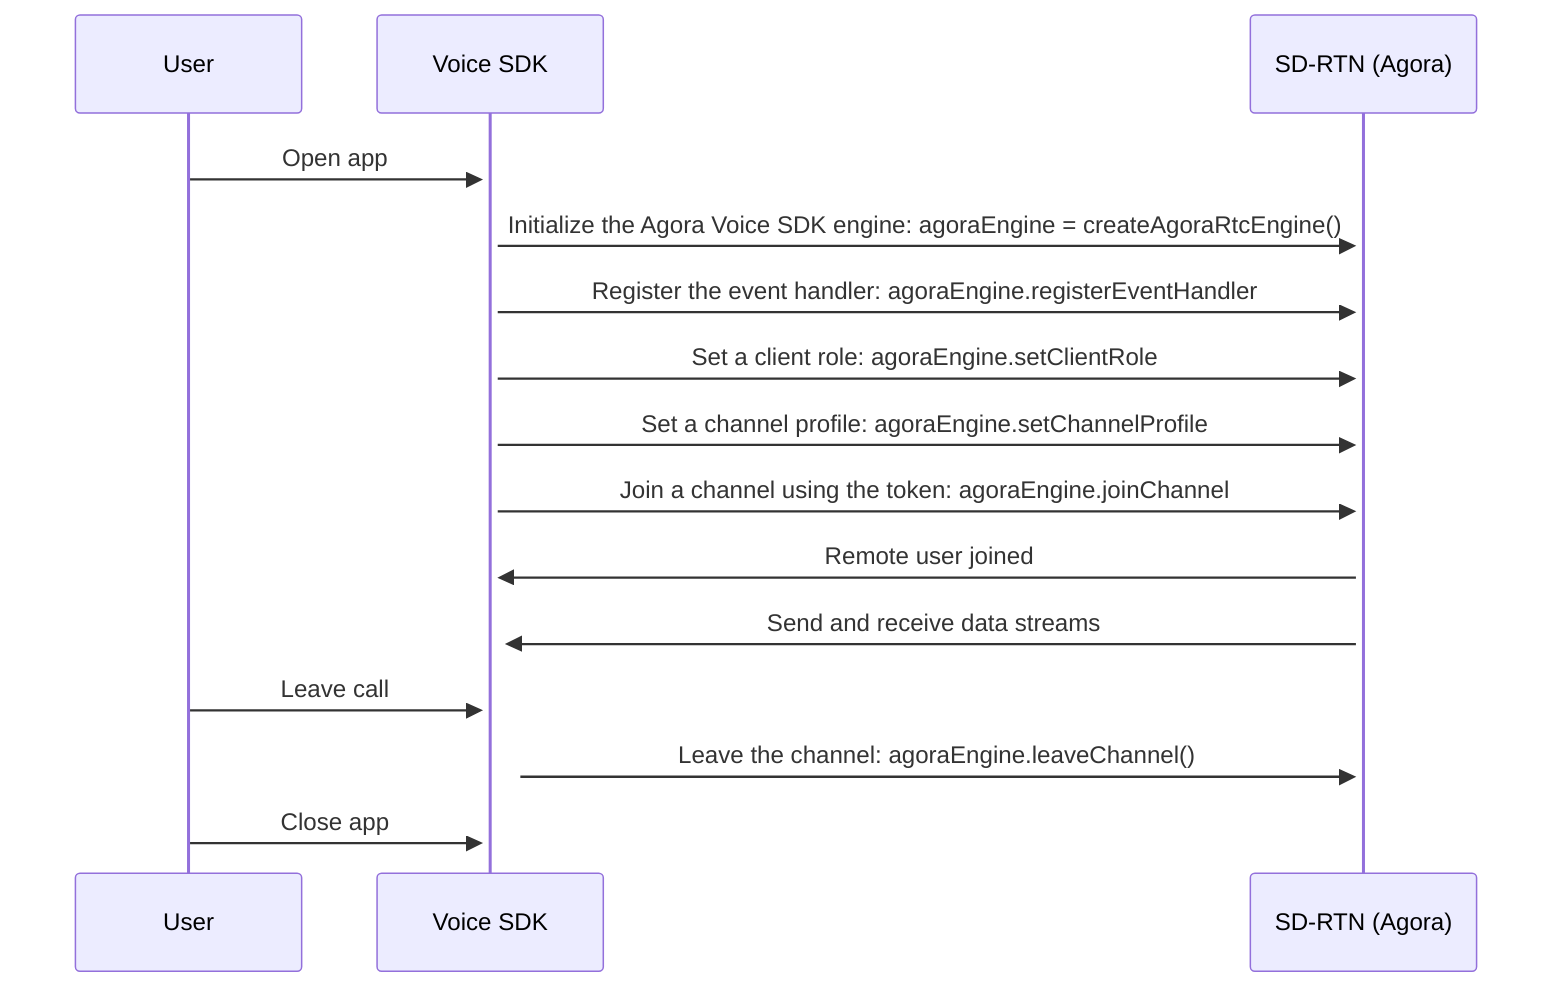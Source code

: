 sequenceDiagram
    participant User
    participant Voice_SDK as Voice SDK
    participant SD_RTN as SD-RTN (Agora)

    User->>+Voice_SDK: Open app
    Voice_SDK->>+SD_RTN: Initialize the Agora Voice SDK engine: agoraEngine = createAgoraRtcEngine()
    Voice_SDK->>+SD_RTN: Register the event handler: agoraEngine.registerEventHandler
    Voice_SDK->>+SD_RTN: Set a client role: agoraEngine.setClientRole
    Voice_SDK->>+SD_RTN: Set a channel profile: agoraEngine.setChannelProfile
    Voice_SDK->>+SD_RTN: Join a channel using the token: agoraEngine.joinChannel
    SD_RTN->>+Voice_SDK: Remote user joined
    SD_RTN->>+Voice_SDK: Send and receive data streams
    User->>+Voice_SDK: Leave call
    Voice_SDK->>+SD_RTN: Leave the channel: agoraEngine.leaveChannel()
    User->>+Voice_SDK: Close app